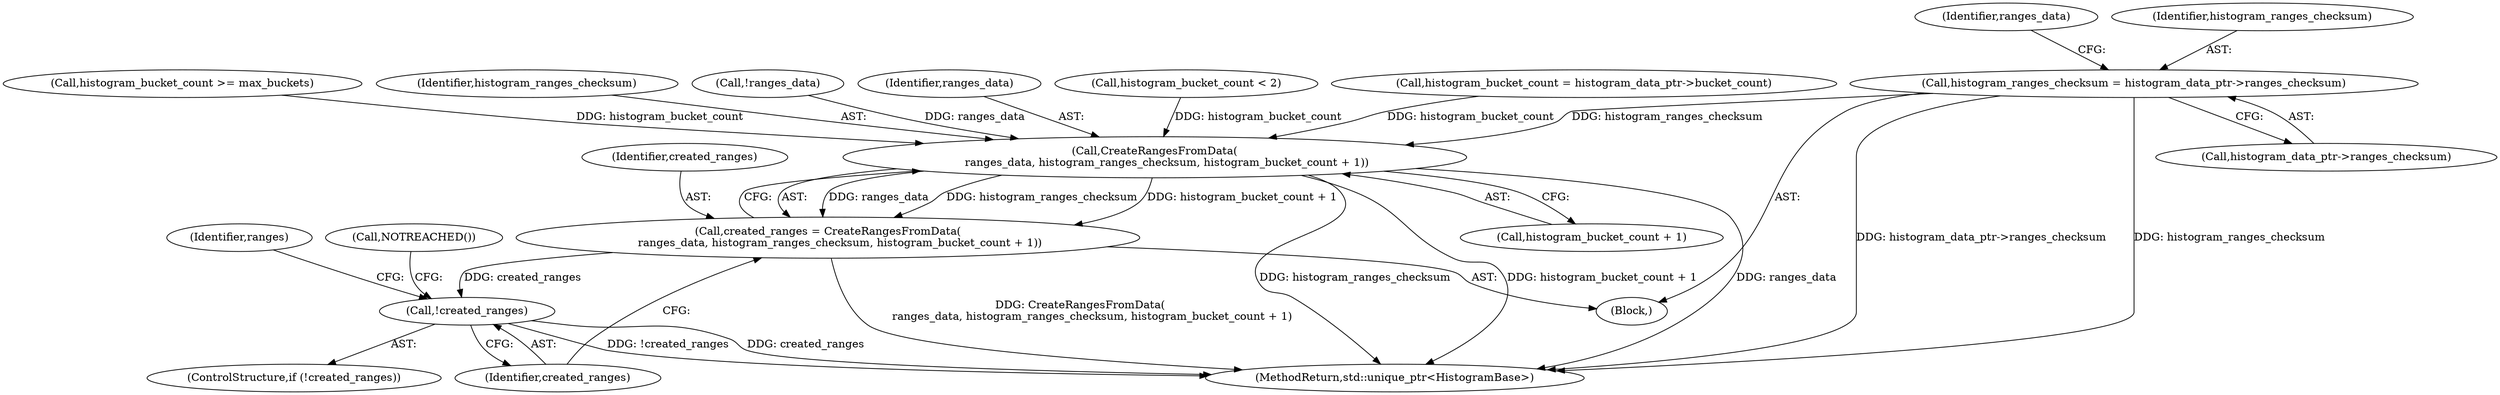 digraph "0_Chrome_3f38b2253b19f9f9595f79fb92bfb5077e7b1959_1@pointer" {
"1000179" [label="(Call,histogram_ranges_checksum = histogram_data_ptr->ranges_checksum)"];
"1000238" [label="(Call,CreateRangesFromData(\n       ranges_data, histogram_ranges_checksum, histogram_bucket_count + 1))"];
"1000236" [label="(Call,created_ranges = CreateRangesFromData(\n       ranges_data, histogram_ranges_checksum, histogram_bucket_count + 1))"];
"1000245" [label="(Call,!created_ranges)"];
"1000221" [label="(Call,histogram_bucket_count < 2)"];
"1000246" [label="(Identifier,created_ranges)"];
"1000186" [label="(Identifier,ranges_data)"];
"1000167" [label="(Call,histogram_bucket_count = histogram_data_ptr->bucket_count)"];
"1000180" [label="(Identifier,histogram_ranges_checksum)"];
"1000225" [label="(Call,histogram_bucket_count >= max_buckets)"];
"1000248" [label="(Call,NOTREACHED())"];
"1000390" [label="(MethodReturn,std::unique_ptr<HistogramBase>)"];
"1000245" [label="(Call,!created_ranges)"];
"1000237" [label="(Identifier,created_ranges)"];
"1000240" [label="(Identifier,histogram_ranges_checksum)"];
"1000103" [label="(Block,)"];
"1000241" [label="(Call,histogram_bucket_count + 1)"];
"1000244" [label="(ControlStructure,if (!created_ranges))"];
"1000253" [label="(Identifier,ranges)"];
"1000238" [label="(Call,CreateRangesFromData(\n       ranges_data, histogram_ranges_checksum, histogram_bucket_count + 1))"];
"1000179" [label="(Call,histogram_ranges_checksum = histogram_data_ptr->ranges_checksum)"];
"1000218" [label="(Call,!ranges_data)"];
"1000236" [label="(Call,created_ranges = CreateRangesFromData(\n       ranges_data, histogram_ranges_checksum, histogram_bucket_count + 1))"];
"1000239" [label="(Identifier,ranges_data)"];
"1000181" [label="(Call,histogram_data_ptr->ranges_checksum)"];
"1000179" -> "1000103"  [label="AST: "];
"1000179" -> "1000181"  [label="CFG: "];
"1000180" -> "1000179"  [label="AST: "];
"1000181" -> "1000179"  [label="AST: "];
"1000186" -> "1000179"  [label="CFG: "];
"1000179" -> "1000390"  [label="DDG: histogram_data_ptr->ranges_checksum"];
"1000179" -> "1000390"  [label="DDG: histogram_ranges_checksum"];
"1000179" -> "1000238"  [label="DDG: histogram_ranges_checksum"];
"1000238" -> "1000236"  [label="AST: "];
"1000238" -> "1000241"  [label="CFG: "];
"1000239" -> "1000238"  [label="AST: "];
"1000240" -> "1000238"  [label="AST: "];
"1000241" -> "1000238"  [label="AST: "];
"1000236" -> "1000238"  [label="CFG: "];
"1000238" -> "1000390"  [label="DDG: ranges_data"];
"1000238" -> "1000390"  [label="DDG: histogram_ranges_checksum"];
"1000238" -> "1000390"  [label="DDG: histogram_bucket_count + 1"];
"1000238" -> "1000236"  [label="DDG: ranges_data"];
"1000238" -> "1000236"  [label="DDG: histogram_ranges_checksum"];
"1000238" -> "1000236"  [label="DDG: histogram_bucket_count + 1"];
"1000218" -> "1000238"  [label="DDG: ranges_data"];
"1000225" -> "1000238"  [label="DDG: histogram_bucket_count"];
"1000221" -> "1000238"  [label="DDG: histogram_bucket_count"];
"1000167" -> "1000238"  [label="DDG: histogram_bucket_count"];
"1000236" -> "1000103"  [label="AST: "];
"1000237" -> "1000236"  [label="AST: "];
"1000246" -> "1000236"  [label="CFG: "];
"1000236" -> "1000390"  [label="DDG: CreateRangesFromData(\n       ranges_data, histogram_ranges_checksum, histogram_bucket_count + 1)"];
"1000236" -> "1000245"  [label="DDG: created_ranges"];
"1000245" -> "1000244"  [label="AST: "];
"1000245" -> "1000246"  [label="CFG: "];
"1000246" -> "1000245"  [label="AST: "];
"1000248" -> "1000245"  [label="CFG: "];
"1000253" -> "1000245"  [label="CFG: "];
"1000245" -> "1000390"  [label="DDG: !created_ranges"];
"1000245" -> "1000390"  [label="DDG: created_ranges"];
}
